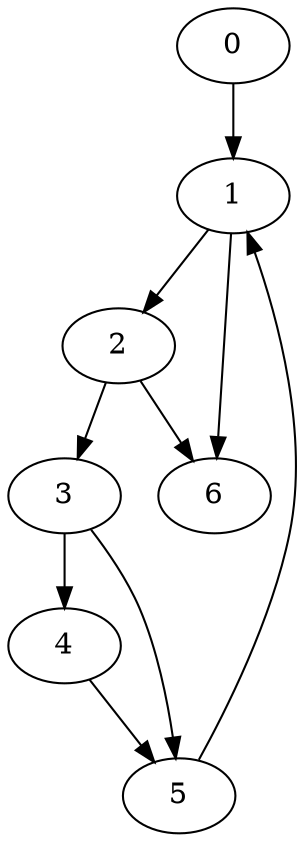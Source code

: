digraph {
	0
	1
	2
	3
	4
	5
	6
	5 -> 1
	0 -> 1
	1 -> 2
	2 -> 3
	3 -> 4
	4 -> 5
	3 -> 5
	1 -> 6
	2 -> 6
}
